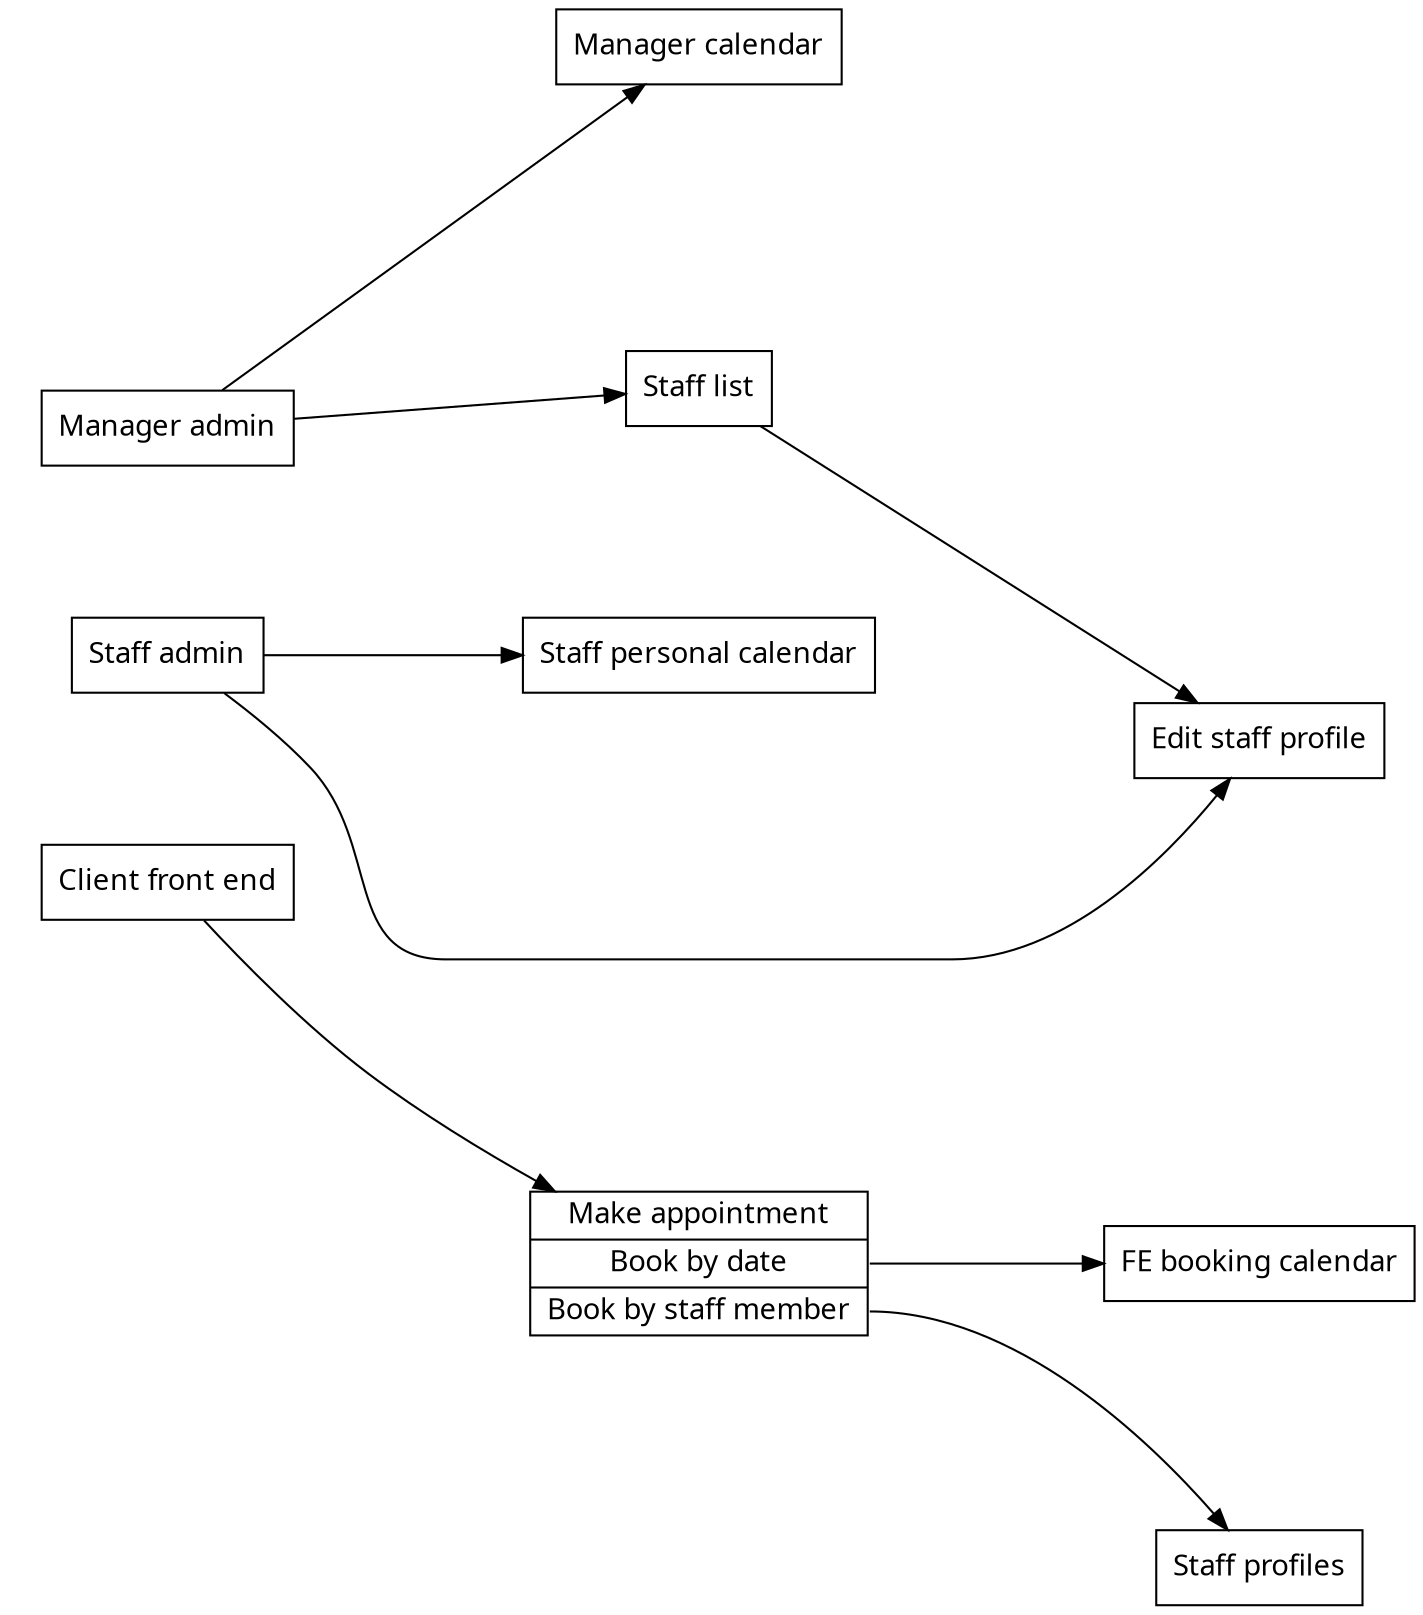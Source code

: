 digraph bookem_ia {
    graph [
        rankdir = "LR",
        nodesep= 1,
    ];

    node [shape=tab, fontname="Sans"];
    edge [minlen=3];

    // Manager role
    subgraph cluster_0 {
        style="invis"
        color="white"
        manager_admin[
            label="Manager admin"
            shape = "record"
        ];
        staff_admin[
            label="Staff admin"
            shape = "record"
        ];
        client[
            label="Client front end"
            shape = "record"
        ];
    }

    manager_calendar[
        label="Manager calendar"
        shape = "record"
    ];

    staff_list[
        label="Staff list"
        shape = "record"
    ];

    // Staff role

    staff_calendar[
        label="Staff personal calendar"
        shape = "record"
    ];

    staff_profile_edit[
        label="Edit staff profile"
        shape = "record"
    ];

    // Client role

    make_appointment[
        label="Make appointment|<f0>Book by date|<f1>Book by staff member"
        shape = "record"
    ];

    booking_calendar[
        label="FE booking calendar"
        shape = "record"
    ];
    
    staff_profiles[
        label="Staff profiles"
        shape = "record"
    ];


    manager_admin -> manager_calendar;
    manager_admin -> staff_list -> staff_profile_edit;

    staff_admin -> staff_calendar;
    staff_admin -> staff_profile_edit;
    
    client -> make_appointment;

    make_appointment:f0 -> booking_calendar;
    make_appointment:f1 -> staff_profiles;
    //home -> downloads;
    //home -> faqs;
    //home -> contact;
    //home -> language;
    //home -> account;

    //news_list:f3 -> fit_guide;


    //clothing_type -> product_list;
    //product_list -> filter -> product_list;
    //product_list -> product_variants -> product_detail -> Related_styles -> product_detail;
    //product_detail -> add_to_order -> current_order -> complete_checkout;

    //home -> checkout -> current_order;
    //checkout -> submitted_orders -> current_order;
    //heckout -> unsubmitted_orders -> current_order;

    //home -> favourites -> product_list_detail;

    //home -> search -> product_list_detail -> related -> product_list_detail -> add_to_order;

}